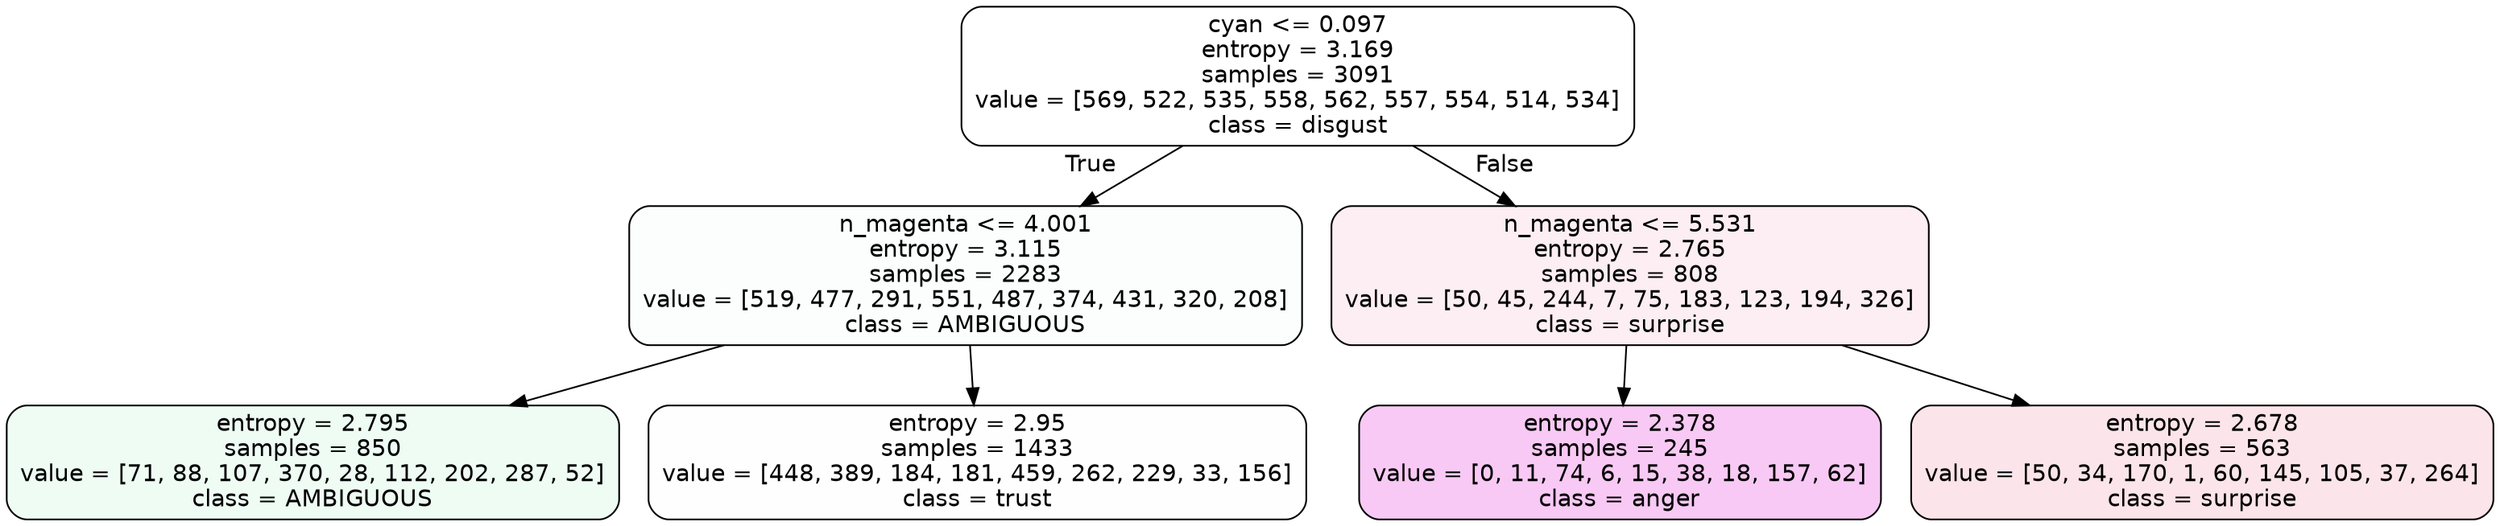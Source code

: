 digraph Tree {
node [shape=box, style="filled, rounded", color="black", fontname=helvetica] ;
edge [fontname=helvetica] ;
0 [label="cyan <= 0.097\nentropy = 3.169\nsamples = 3091\nvalue = [569, 522, 535, 558, 562, 557, 554, 514, 534]\nclass = disgust", fillcolor="#e5813900"] ;
1 [label="n_magenta <= 4.001\nentropy = 3.115\nsamples = 2283\nvalue = [519, 477, 291, 551, 487, 374, 431, 320, 208]\nclass = AMBIGUOUS", fillcolor="#39e58103"] ;
0 -> 1 [labeldistance=2.5, labelangle=45, headlabel="True"] ;
2 [label="entropy = 2.795\nsamples = 850\nvalue = [71, 88, 107, 370, 28, 112, 202, 287, 52]\nclass = AMBIGUOUS", fillcolor="#39e58115"] ;
1 -> 2 ;
3 [label="entropy = 2.95\nsamples = 1433\nvalue = [448, 389, 184, 181, 459, 262, 229, 33, 156]\nclass = trust", fillcolor="#39d7e501"] ;
1 -> 3 ;
4 [label="n_magenta <= 5.531\nentropy = 2.765\nsamples = 808\nvalue = [50, 45, 244, 7, 75, 183, 123, 194, 326]\nclass = surprise", fillcolor="#e5396415"] ;
0 -> 4 [labeldistance=2.5, labelangle=-45, headlabel="False"] ;
5 [label="entropy = 2.378\nsamples = 245\nvalue = [0, 11, 74, 6, 15, 38, 18, 157, 62]\nclass = anger", fillcolor="#e539d745"] ;
4 -> 5 ;
6 [label="entropy = 2.678\nsamples = 563\nvalue = [50, 34, 170, 1, 60, 145, 105, 37, 264]\nclass = surprise", fillcolor="#e5396422"] ;
4 -> 6 ;
}